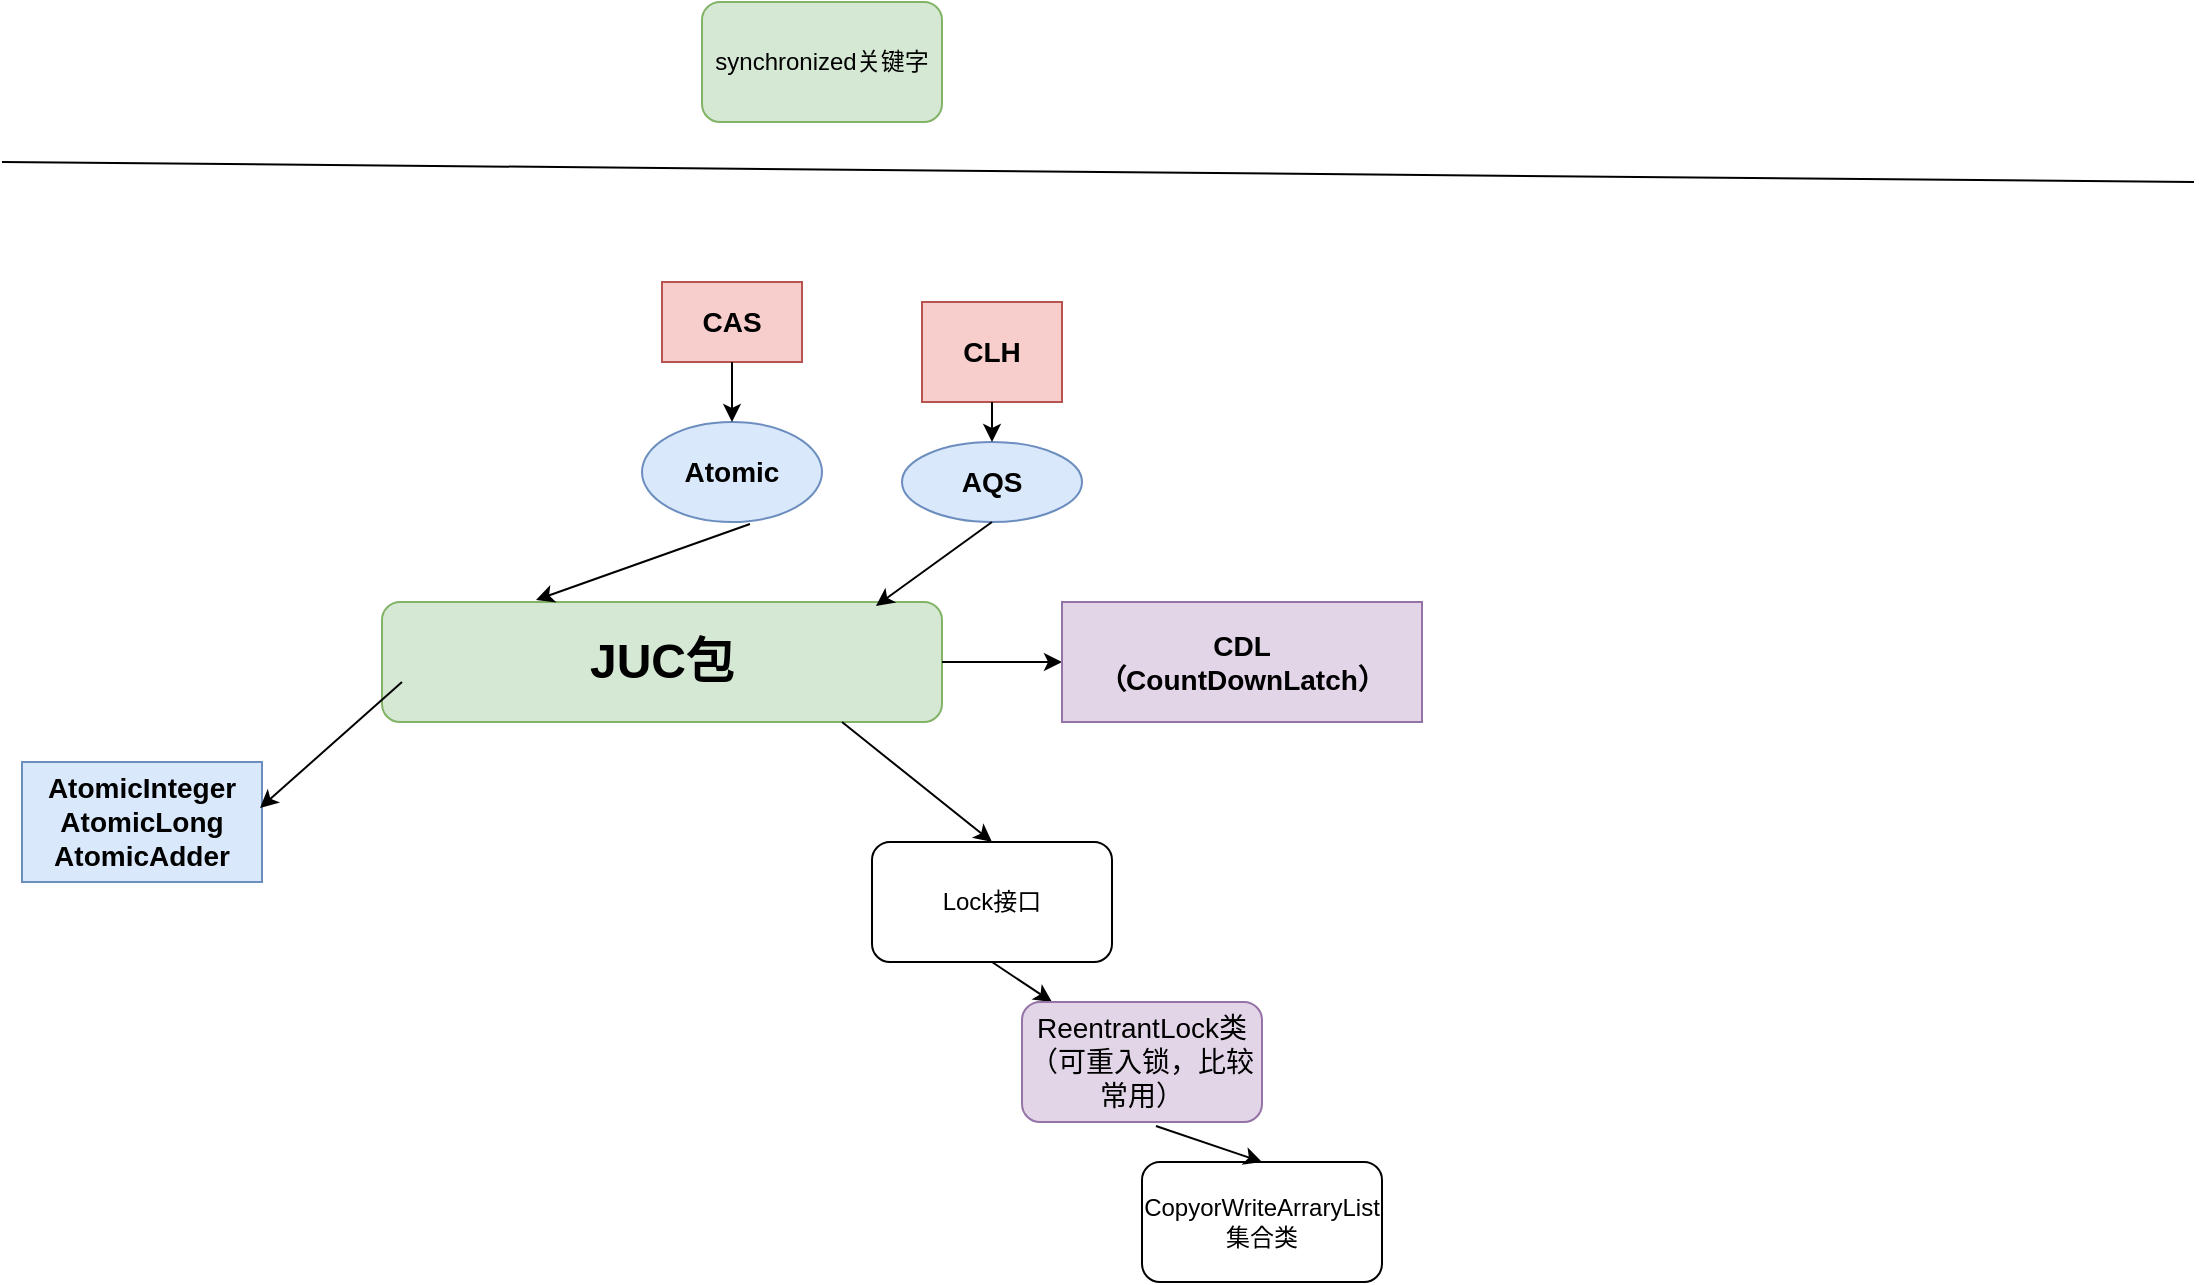 <mxfile version="15.0.6" type="github">
  <diagram id="JoCSE96qot43j6E-1zWP" name="Page-1">
    <mxGraphModel dx="1609" dy="706" grid="1" gridSize="10" guides="1" tooltips="1" connect="1" arrows="1" fold="1" page="1" pageScale="1" pageWidth="827" pageHeight="1169" math="0" shadow="0">
      <root>
        <mxCell id="0" />
        <mxCell id="1" parent="0" />
        <mxCell id="6xLL_J0pHFJ2ji9zmRiA-1" value="&lt;b&gt;&lt;font style=&quot;font-size: 24px&quot;&gt;JUC包&lt;/font&gt;&lt;/b&gt;" style="rounded=1;whiteSpace=wrap;html=1;fillColor=#d5e8d4;strokeColor=#82b366;" vertex="1" parent="1">
          <mxGeometry x="-40" y="430" width="280" height="60" as="geometry" />
        </mxCell>
        <mxCell id="6xLL_J0pHFJ2ji9zmRiA-2" value="Lock接口" style="rounded=1;whiteSpace=wrap;html=1;" vertex="1" parent="1">
          <mxGeometry x="205" y="550" width="120" height="60" as="geometry" />
        </mxCell>
        <mxCell id="6xLL_J0pHFJ2ji9zmRiA-3" value="" style="endArrow=classic;html=1;entryX=0.5;entryY=0;entryDx=0;entryDy=0;" edge="1" parent="1" target="6xLL_J0pHFJ2ji9zmRiA-2">
          <mxGeometry width="50" height="50" relative="1" as="geometry">
            <mxPoint x="190" y="490" as="sourcePoint" />
            <mxPoint x="310" y="430" as="targetPoint" />
          </mxGeometry>
        </mxCell>
        <mxCell id="6xLL_J0pHFJ2ji9zmRiA-4" value="CopyorWriteArraryList集合类" style="rounded=1;whiteSpace=wrap;html=1;" vertex="1" parent="1">
          <mxGeometry x="340" y="710" width="120" height="60" as="geometry" />
        </mxCell>
        <mxCell id="6xLL_J0pHFJ2ji9zmRiA-5" value="" style="endArrow=classic;html=1;entryX=0.5;entryY=0;entryDx=0;entryDy=0;exitX=0.558;exitY=1.033;exitDx=0;exitDy=0;exitPerimeter=0;" edge="1" parent="1" source="6xLL_J0pHFJ2ji9zmRiA-8" target="6xLL_J0pHFJ2ji9zmRiA-4">
          <mxGeometry width="50" height="50" relative="1" as="geometry">
            <mxPoint x="280" y="390" as="sourcePoint" />
            <mxPoint x="310" y="420" as="targetPoint" />
          </mxGeometry>
        </mxCell>
        <mxCell id="6xLL_J0pHFJ2ji9zmRiA-6" value="synchronized关键字" style="rounded=1;whiteSpace=wrap;html=1;fillColor=#d5e8d4;strokeColor=#82b366;" vertex="1" parent="1">
          <mxGeometry x="120" y="130" width="120" height="60" as="geometry" />
        </mxCell>
        <mxCell id="6xLL_J0pHFJ2ji9zmRiA-7" value="" style="endArrow=classic;html=1;exitX=0.5;exitY=1;exitDx=0;exitDy=0;" edge="1" parent="1" source="6xLL_J0pHFJ2ji9zmRiA-2" target="6xLL_J0pHFJ2ji9zmRiA-8">
          <mxGeometry width="50" height="50" relative="1" as="geometry">
            <mxPoint x="260" y="670" as="sourcePoint" />
            <mxPoint x="140" y="670" as="targetPoint" />
          </mxGeometry>
        </mxCell>
        <mxCell id="6xLL_J0pHFJ2ji9zmRiA-8" value="&lt;font style=&quot;font-size: 14px&quot;&gt;ReentrantLock类（可重入锁，比较常用）&lt;/font&gt;" style="rounded=1;whiteSpace=wrap;html=1;fillColor=#e1d5e7;strokeColor=#9673a6;" vertex="1" parent="1">
          <mxGeometry x="280" y="630" width="120" height="60" as="geometry" />
        </mxCell>
        <mxCell id="6xLL_J0pHFJ2ji9zmRiA-9" value="" style="endArrow=none;html=1;" edge="1" parent="1">
          <mxGeometry width="50" height="50" relative="1" as="geometry">
            <mxPoint x="-230" y="210" as="sourcePoint" />
            <mxPoint x="866" y="220" as="targetPoint" />
          </mxGeometry>
        </mxCell>
        <mxCell id="6xLL_J0pHFJ2ji9zmRiA-11" value="&lt;font style=&quot;font-size: 14px&quot;&gt;&lt;b&gt;Atomic&lt;/b&gt;&lt;/font&gt;" style="ellipse;whiteSpace=wrap;html=1;fillColor=#dae8fc;strokeColor=#6c8ebf;" vertex="1" parent="1">
          <mxGeometry x="90" y="340" width="90" height="50" as="geometry" />
        </mxCell>
        <mxCell id="6xLL_J0pHFJ2ji9zmRiA-13" value="&lt;font style=&quot;font-size: 14px&quot;&gt;&lt;b&gt;AQS&lt;/b&gt;&lt;/font&gt;" style="ellipse;whiteSpace=wrap;html=1;fillColor=#dae8fc;strokeColor=#6c8ebf;" vertex="1" parent="1">
          <mxGeometry x="220" y="350" width="90" height="40" as="geometry" />
        </mxCell>
        <mxCell id="6xLL_J0pHFJ2ji9zmRiA-15" value="&lt;font style=&quot;font-size: 14px&quot;&gt;&lt;b&gt;CAS&lt;/b&gt;&lt;/font&gt;" style="rounded=0;whiteSpace=wrap;html=1;fillColor=#f8cecc;strokeColor=#b85450;" vertex="1" parent="1">
          <mxGeometry x="100" y="270" width="70" height="40" as="geometry" />
        </mxCell>
        <mxCell id="6xLL_J0pHFJ2ji9zmRiA-17" value="&lt;font style=&quot;font-size: 14px&quot;&gt;&lt;b&gt;CLH&lt;/b&gt;&lt;/font&gt;" style="rounded=0;whiteSpace=wrap;html=1;fillColor=#f8cecc;strokeColor=#b85450;" vertex="1" parent="1">
          <mxGeometry x="230" y="280" width="70" height="50" as="geometry" />
        </mxCell>
        <mxCell id="6xLL_J0pHFJ2ji9zmRiA-19" value="" style="endArrow=classic;html=1;exitX=0.5;exitY=1;exitDx=0;exitDy=0;entryX=0.5;entryY=0;entryDx=0;entryDy=0;" edge="1" parent="1" source="6xLL_J0pHFJ2ji9zmRiA-15" target="6xLL_J0pHFJ2ji9zmRiA-11">
          <mxGeometry width="50" height="50" relative="1" as="geometry">
            <mxPoint x="340" y="560" as="sourcePoint" />
            <mxPoint x="390" y="510" as="targetPoint" />
          </mxGeometry>
        </mxCell>
        <mxCell id="6xLL_J0pHFJ2ji9zmRiA-20" value="" style="endArrow=classic;html=1;exitX=0.5;exitY=1;exitDx=0;exitDy=0;" edge="1" parent="1" source="6xLL_J0pHFJ2ji9zmRiA-17" target="6xLL_J0pHFJ2ji9zmRiA-13">
          <mxGeometry width="50" height="50" relative="1" as="geometry">
            <mxPoint x="340" y="560" as="sourcePoint" />
            <mxPoint x="390" y="510" as="targetPoint" />
          </mxGeometry>
        </mxCell>
        <mxCell id="6xLL_J0pHFJ2ji9zmRiA-21" value="" style="endArrow=classic;html=1;exitX=0.6;exitY=1.02;exitDx=0;exitDy=0;exitPerimeter=0;entryX=0.275;entryY=-0.017;entryDx=0;entryDy=0;entryPerimeter=0;" edge="1" parent="1" source="6xLL_J0pHFJ2ji9zmRiA-11" target="6xLL_J0pHFJ2ji9zmRiA-1">
          <mxGeometry width="50" height="50" relative="1" as="geometry">
            <mxPoint x="340" y="560" as="sourcePoint" />
            <mxPoint x="190" y="430" as="targetPoint" />
          </mxGeometry>
        </mxCell>
        <mxCell id="6xLL_J0pHFJ2ji9zmRiA-22" value="" style="endArrow=classic;html=1;exitX=0.5;exitY=1;exitDx=0;exitDy=0;entryX=0.882;entryY=0.033;entryDx=0;entryDy=0;entryPerimeter=0;" edge="1" parent="1" source="6xLL_J0pHFJ2ji9zmRiA-13" target="6xLL_J0pHFJ2ji9zmRiA-1">
          <mxGeometry width="50" height="50" relative="1" as="geometry">
            <mxPoint x="340" y="560" as="sourcePoint" />
            <mxPoint x="390" y="510" as="targetPoint" />
          </mxGeometry>
        </mxCell>
        <mxCell id="6xLL_J0pHFJ2ji9zmRiA-24" value="" style="endArrow=classic;html=1;exitX=1;exitY=0.5;exitDx=0;exitDy=0;" edge="1" parent="1" source="6xLL_J0pHFJ2ji9zmRiA-1" target="6xLL_J0pHFJ2ji9zmRiA-25">
          <mxGeometry width="50" height="50" relative="1" as="geometry">
            <mxPoint x="140" y="450" as="sourcePoint" />
            <mxPoint x="280" y="460" as="targetPoint" />
          </mxGeometry>
        </mxCell>
        <mxCell id="6xLL_J0pHFJ2ji9zmRiA-25" value="" style="rounded=0;whiteSpace=wrap;html=1;fillColor=#e1d5e7;strokeColor=#9673a6;" vertex="1" parent="1">
          <mxGeometry x="300" y="430" width="180" height="60" as="geometry" />
        </mxCell>
        <mxCell id="6xLL_J0pHFJ2ji9zmRiA-26" value="&lt;font style=&quot;font-size: 14px&quot;&gt;&lt;b&gt;CDL（CountDownLatch）&lt;/b&gt;&lt;/font&gt;" style="text;html=1;strokeColor=none;fillColor=none;align=center;verticalAlign=middle;whiteSpace=wrap;rounded=0;" vertex="1" parent="1">
          <mxGeometry x="330" y="450" width="120" height="20" as="geometry" />
        </mxCell>
        <mxCell id="6xLL_J0pHFJ2ji9zmRiA-29" value="" style="rounded=0;whiteSpace=wrap;html=1;fillColor=#dae8fc;strokeColor=#6c8ebf;" vertex="1" parent="1">
          <mxGeometry x="-220" y="510" width="120" height="60" as="geometry" />
        </mxCell>
        <mxCell id="6xLL_J0pHFJ2ji9zmRiA-31" value="&lt;b style=&quot;font-size: 14px&quot;&gt;AtomicInteger&lt;br&gt;AtomicLong&lt;br&gt;AtomicAdder&lt;/b&gt;" style="text;html=1;strokeColor=none;fillColor=none;align=center;verticalAlign=middle;whiteSpace=wrap;rounded=0;" vertex="1" parent="1">
          <mxGeometry x="-180" y="530" width="40" height="20" as="geometry" />
        </mxCell>
        <mxCell id="6xLL_J0pHFJ2ji9zmRiA-32" value="" style="endArrow=classic;html=1;entryX=0.992;entryY=0.383;entryDx=0;entryDy=0;entryPerimeter=0;" edge="1" parent="1" target="6xLL_J0pHFJ2ji9zmRiA-29">
          <mxGeometry width="50" height="50" relative="1" as="geometry">
            <mxPoint x="-30" y="470" as="sourcePoint" />
            <mxPoint x="190" y="380" as="targetPoint" />
          </mxGeometry>
        </mxCell>
      </root>
    </mxGraphModel>
  </diagram>
</mxfile>

